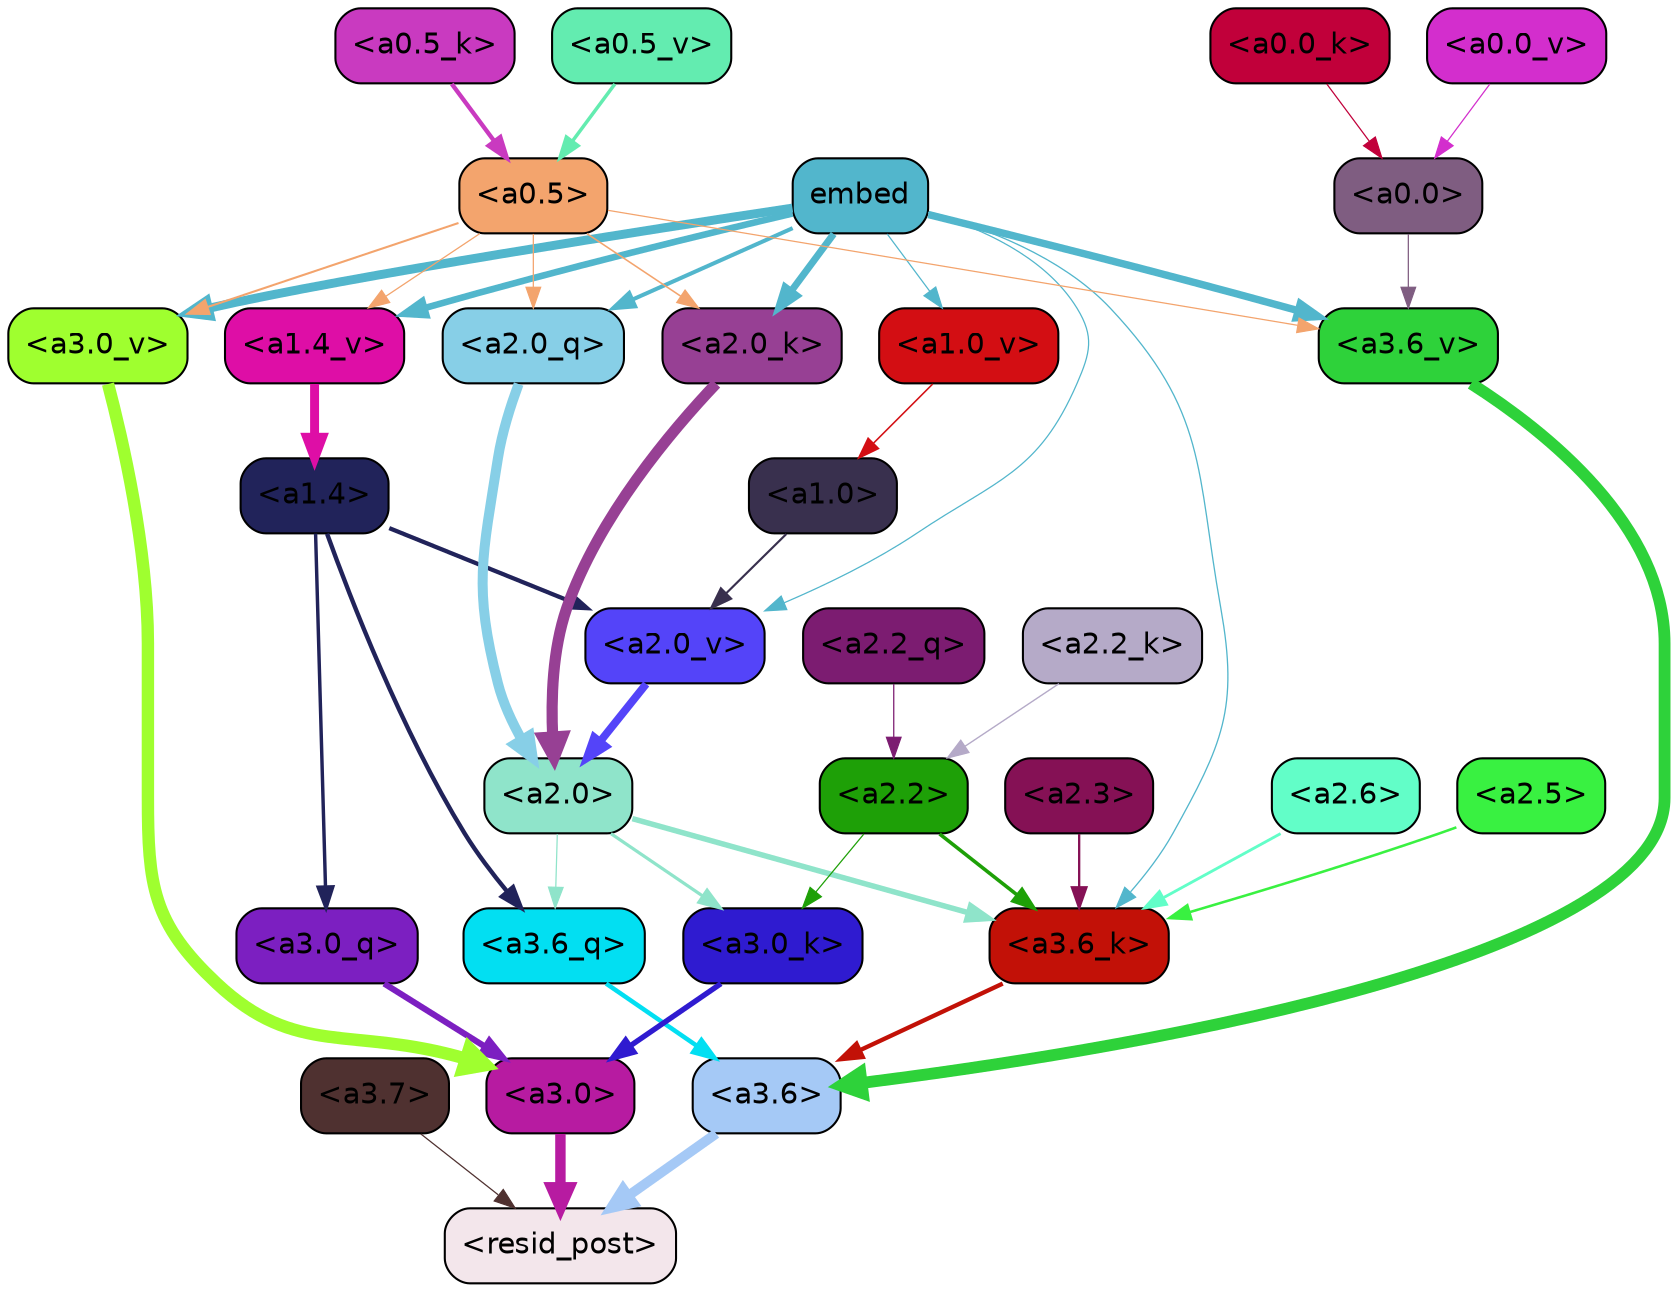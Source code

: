 strict digraph "" {
	graph [bgcolor=transparent,
		layout=dot,
		overlap=false,
		splines=true
	];
	"<a3.7>"	[color=black,
		fillcolor="#4f3130",
		fontname=Helvetica,
		shape=box,
		style="filled, rounded"];
	"<resid_post>"	[color=black,
		fillcolor="#f3e6eb",
		fontname=Helvetica,
		shape=box,
		style="filled, rounded"];
	"<a3.7>" -> "<resid_post>"	[color="#4f3130",
		penwidth=0.6];
	"<a3.6>"	[color=black,
		fillcolor="#a5c9f6",
		fontname=Helvetica,
		shape=box,
		style="filled, rounded"];
	"<a3.6>" -> "<resid_post>"	[color="#a5c9f6",
		penwidth=4.748674273490906];
	"<a3.0>"	[color=black,
		fillcolor="#b71ba1",
		fontname=Helvetica,
		shape=box,
		style="filled, rounded"];
	"<a3.0>" -> "<resid_post>"	[color="#b71ba1",
		penwidth=5.004031300544739];
	"<a3.6_q>"	[color=black,
		fillcolor="#02dff2",
		fontname=Helvetica,
		shape=box,
		style="filled, rounded"];
	"<a3.6_q>" -> "<a3.6>"	[color="#02dff2",
		penwidth=2.1656854450702667];
	"<a3.0_q>"	[color=black,
		fillcolor="#7c1fc1",
		fontname=Helvetica,
		shape=box,
		style="filled, rounded"];
	"<a3.0_q>" -> "<a3.0>"	[color="#7c1fc1",
		penwidth=2.95696559548378];
	"<a3.6_k>"	[color=black,
		fillcolor="#c21107",
		fontname=Helvetica,
		shape=box,
		style="filled, rounded"];
	"<a3.6_k>" -> "<a3.6>"	[color="#c21107",
		penwidth=2.086437076330185];
	"<a3.0_k>"	[color=black,
		fillcolor="#2f1bd0",
		fontname=Helvetica,
		shape=box,
		style="filled, rounded"];
	"<a3.0_k>" -> "<a3.0>"	[color="#2f1bd0",
		penwidth=2.5988530814647675];
	"<a3.6_v>"	[color=black,
		fillcolor="#2ed23a",
		fontname=Helvetica,
		shape=box,
		style="filled, rounded"];
	"<a3.6_v>" -> "<a3.6>"	[color="#2ed23a",
		penwidth=5.669987380504608];
	"<a3.0_v>"	[color=black,
		fillcolor="#9fff2f",
		fontname=Helvetica,
		shape=box,
		style="filled, rounded"];
	"<a3.0_v>" -> "<a3.0>"	[color="#9fff2f",
		penwidth=5.9515902400016785];
	"<a2.0>"	[color=black,
		fillcolor="#8fe4ca",
		fontname=Helvetica,
		shape=box,
		style="filled, rounded"];
	"<a2.0>" -> "<a3.6_q>"	[color="#8fe4ca",
		penwidth=0.6];
	"<a2.0>" -> "<a3.6_k>"	[color="#8fe4ca",
		penwidth=2.6423546075820923];
	"<a2.0>" -> "<a3.0_k>"	[color="#8fe4ca",
		penwidth=1.5482127666473389];
	"<a1.4>"	[color=black,
		fillcolor="#21235a",
		fontname=Helvetica,
		shape=box,
		style="filled, rounded"];
	"<a1.4>" -> "<a3.6_q>"	[color="#21235a",
		penwidth=2.1035547256469727];
	"<a1.4>" -> "<a3.0_q>"	[color="#21235a",
		penwidth=1.6541699171066284];
	"<a2.0_v>"	[color=black,
		fillcolor="#5444f9",
		fontname=Helvetica,
		shape=box,
		style="filled, rounded"];
	"<a1.4>" -> "<a2.0_v>"	[color="#21235a",
		penwidth=2.048949420452118];
	"<a2.6>"	[color=black,
		fillcolor="#62fec8",
		fontname=Helvetica,
		shape=box,
		style="filled, rounded"];
	"<a2.6>" -> "<a3.6_k>"	[color="#62fec8",
		penwidth=1.3718644380569458];
	"<a2.5>"	[color=black,
		fillcolor="#39f141",
		fontname=Helvetica,
		shape=box,
		style="filled, rounded"];
	"<a2.5>" -> "<a3.6_k>"	[color="#39f141",
		penwidth=1.231603980064392];
	"<a2.3>"	[color=black,
		fillcolor="#851155",
		fontname=Helvetica,
		shape=box,
		style="filled, rounded"];
	"<a2.3>" -> "<a3.6_k>"	[color="#851155",
		penwidth=1.1117559671401978];
	"<a2.2>"	[color=black,
		fillcolor="#1ea007",
		fontname=Helvetica,
		shape=box,
		style="filled, rounded"];
	"<a2.2>" -> "<a3.6_k>"	[color="#1ea007",
		penwidth=1.7315057516098022];
	"<a2.2>" -> "<a3.0_k>"	[color="#1ea007",
		penwidth=0.6];
	embed	[color=black,
		fillcolor="#52b6cc",
		fontname=Helvetica,
		shape=box,
		style="filled, rounded"];
	embed -> "<a3.6_k>"	[color="#52b6cc",
		penwidth=0.6229734420776367];
	embed -> "<a3.6_v>"	[color="#52b6cc",
		penwidth=3.56406831741333];
	embed -> "<a3.0_v>"	[color="#52b6cc",
		penwidth=4.293717980384827];
	"<a2.0_q>"	[color=black,
		fillcolor="#87cfe7",
		fontname=Helvetica,
		shape=box,
		style="filled, rounded"];
	embed -> "<a2.0_q>"	[color="#52b6cc",
		penwidth=1.9479764699935913];
	"<a2.0_k>"	[color=black,
		fillcolor="#974094",
		fontname=Helvetica,
		shape=box,
		style="filled, rounded"];
	embed -> "<a2.0_k>"	[color="#52b6cc",
		penwidth=3.348647713661194];
	embed -> "<a2.0_v>"	[color="#52b6cc",
		penwidth=0.6];
	"<a1.4_v>"	[color=black,
		fillcolor="#de0ea6",
		fontname=Helvetica,
		shape=box,
		style="filled, rounded"];
	embed -> "<a1.4_v>"	[color="#52b6cc",
		penwidth=3.1658360958099365];
	"<a1.0_v>"	[color=black,
		fillcolor="#d30e13",
		fontname=Helvetica,
		shape=box,
		style="filled, rounded"];
	embed -> "<a1.0_v>"	[color="#52b6cc",
		penwidth=0.6];
	"<a0.5>"	[color=black,
		fillcolor="#f3a46d",
		fontname=Helvetica,
		shape=box,
		style="filled, rounded"];
	"<a0.5>" -> "<a3.6_v>"	[color="#f3a46d",
		penwidth=0.6];
	"<a0.5>" -> "<a3.0_v>"	[color="#f3a46d",
		penwidth=0.9916514158248901];
	"<a0.5>" -> "<a2.0_q>"	[color="#f3a46d",
		penwidth=0.6];
	"<a0.5>" -> "<a2.0_k>"	[color="#f3a46d",
		penwidth=0.7479127645492554];
	"<a0.5>" -> "<a1.4_v>"	[color="#f3a46d",
		penwidth=0.6];
	"<a0.0>"	[color=black,
		fillcolor="#7f5d81",
		fontname=Helvetica,
		shape=box,
		style="filled, rounded"];
	"<a0.0>" -> "<a3.6_v>"	[color="#7f5d81",
		penwidth=0.6];
	"<a2.2_q>"	[color=black,
		fillcolor="#7c1c71",
		fontname=Helvetica,
		shape=box,
		style="filled, rounded"];
	"<a2.2_q>" -> "<a2.2>"	[color="#7c1c71",
		penwidth=0.6068362593650818];
	"<a2.0_q>" -> "<a2.0>"	[color="#87cfe7",
		penwidth=4.801594913005829];
	"<a2.2_k>"	[color=black,
		fillcolor="#b5aac8",
		fontname=Helvetica,
		shape=box,
		style="filled, rounded"];
	"<a2.2_k>" -> "<a2.2>"	[color="#b5aac8",
		penwidth=0.6648573875427246];
	"<a2.0_k>" -> "<a2.0>"	[color="#974094",
		penwidth=5.364346981048584];
	"<a2.0_v>" -> "<a2.0>"	[color="#5444f9",
		penwidth=3.76983106136322];
	"<a1.0>"	[color=black,
		fillcolor="#39304e",
		fontname=Helvetica,
		shape=box,
		style="filled, rounded"];
	"<a1.0>" -> "<a2.0_v>"	[color="#39304e",
		penwidth=1.0333166718482971];
	"<a1.4_v>" -> "<a1.4>"	[color="#de0ea6",
		penwidth=4.295930981636047];
	"<a1.0_v>" -> "<a1.0>"	[color="#d30e13",
		penwidth=0.7506231069564819];
	"<a0.5_k>"	[color=black,
		fillcolor="#c93ac0",
		fontname=Helvetica,
		shape=box,
		style="filled, rounded"];
	"<a0.5_k>" -> "<a0.5>"	[color="#c93ac0",
		penwidth=2.078277349472046];
	"<a0.0_k>"	[color=black,
		fillcolor="#c1003a",
		fontname=Helvetica,
		shape=box,
		style="filled, rounded"];
	"<a0.0_k>" -> "<a0.0>"	[color="#c1003a",
		penwidth=0.6];
	"<a0.5_v>"	[color=black,
		fillcolor="#63ecb0",
		fontname=Helvetica,
		shape=box,
		style="filled, rounded"];
	"<a0.5_v>" -> "<a0.5>"	[color="#63ecb0",
		penwidth=1.6795680522918701];
	"<a0.0_v>"	[color=black,
		fillcolor="#d32ecd",
		fontname=Helvetica,
		shape=box,
		style="filled, rounded"];
	"<a0.0_v>" -> "<a0.0>"	[color="#d32ecd",
		penwidth=0.6];
}
